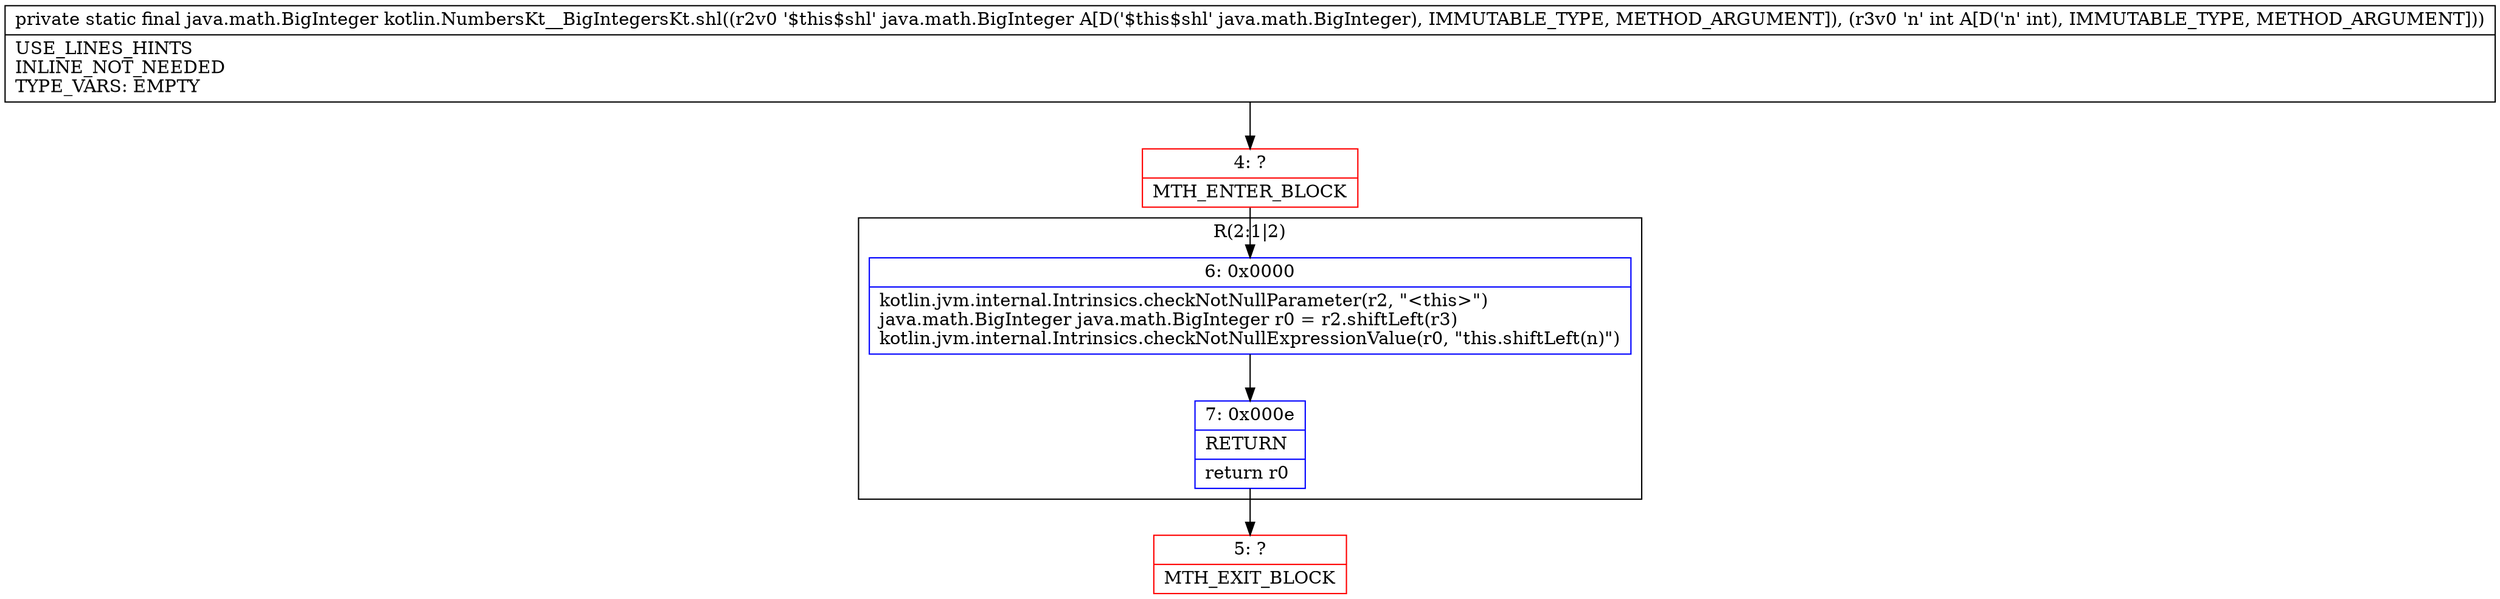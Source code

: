 digraph "CFG forkotlin.NumbersKt__BigIntegersKt.shl(Ljava\/math\/BigInteger;I)Ljava\/math\/BigInteger;" {
subgraph cluster_Region_240890903 {
label = "R(2:1|2)";
node [shape=record,color=blue];
Node_6 [shape=record,label="{6\:\ 0x0000|kotlin.jvm.internal.Intrinsics.checkNotNullParameter(r2, \"\<this\>\")\ljava.math.BigInteger java.math.BigInteger r0 = r2.shiftLeft(r3)\lkotlin.jvm.internal.Intrinsics.checkNotNullExpressionValue(r0, \"this.shiftLeft(n)\")\l}"];
Node_7 [shape=record,label="{7\:\ 0x000e|RETURN\l|return r0\l}"];
}
Node_4 [shape=record,color=red,label="{4\:\ ?|MTH_ENTER_BLOCK\l}"];
Node_5 [shape=record,color=red,label="{5\:\ ?|MTH_EXIT_BLOCK\l}"];
MethodNode[shape=record,label="{private static final java.math.BigInteger kotlin.NumbersKt__BigIntegersKt.shl((r2v0 '$this$shl' java.math.BigInteger A[D('$this$shl' java.math.BigInteger), IMMUTABLE_TYPE, METHOD_ARGUMENT]), (r3v0 'n' int A[D('n' int), IMMUTABLE_TYPE, METHOD_ARGUMENT]))  | USE_LINES_HINTS\lINLINE_NOT_NEEDED\lTYPE_VARS: EMPTY\l}"];
MethodNode -> Node_4;Node_6 -> Node_7;
Node_7 -> Node_5;
Node_4 -> Node_6;
}

